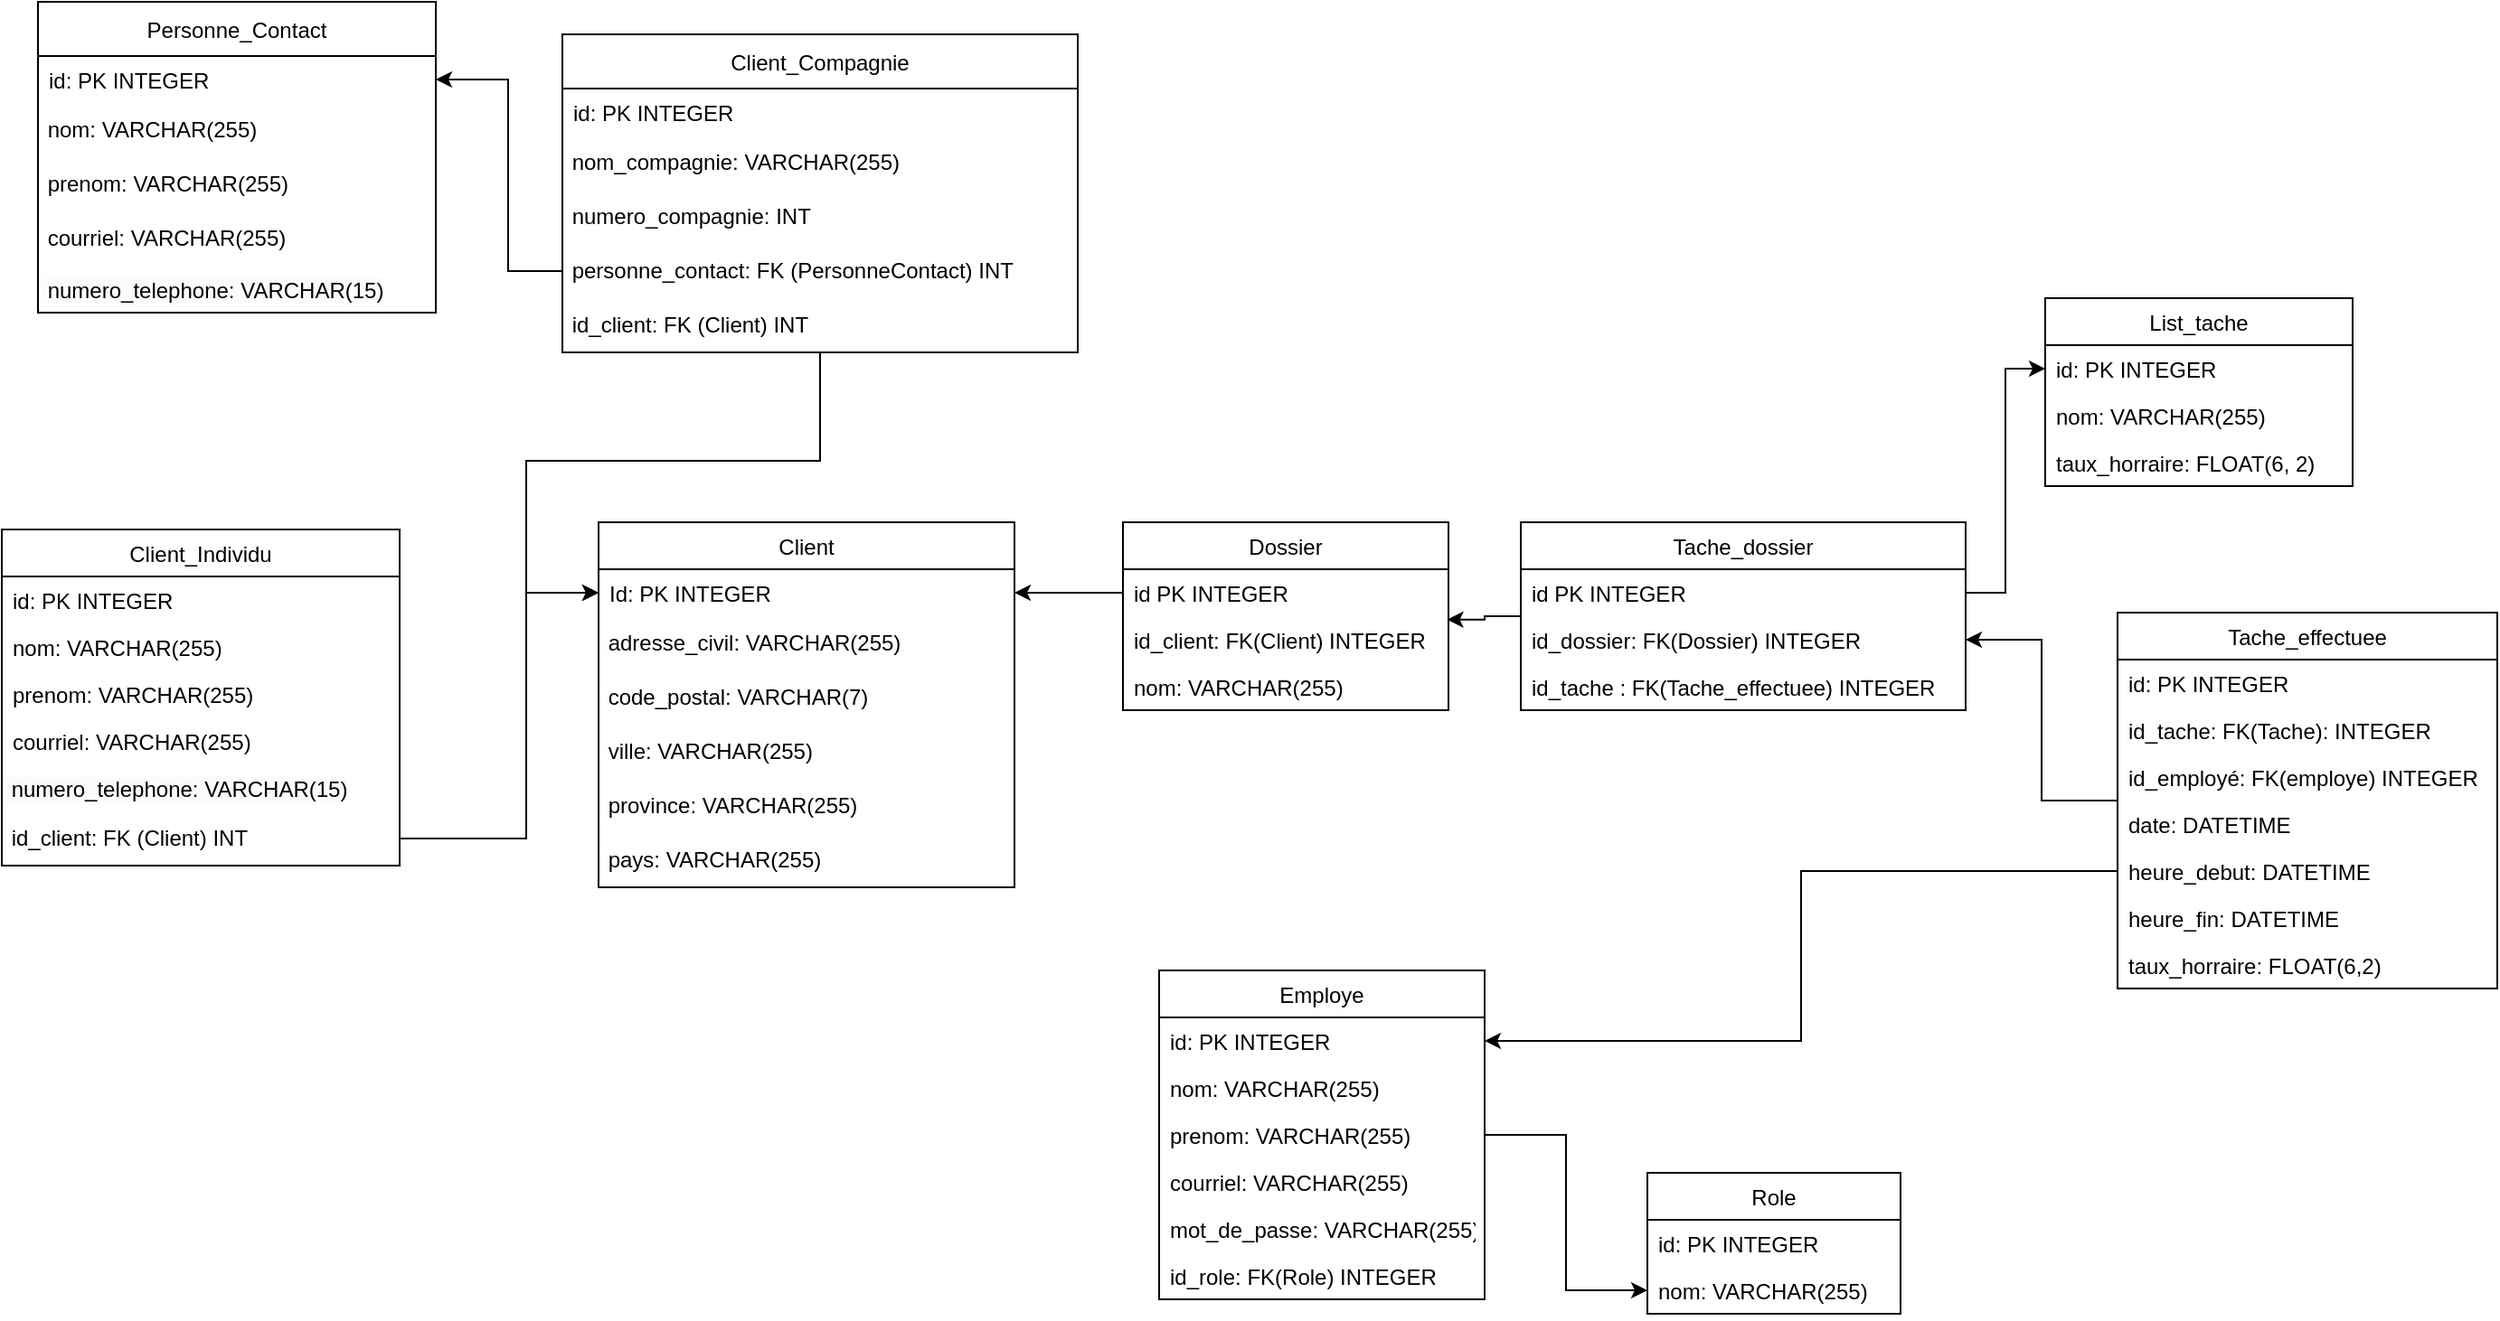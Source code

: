 <mxfile version="22.1.9" type="device">
  <diagram id="vCwnIYD7rUMOVge4N5CQ" name="Page-1">
    <mxGraphModel dx="2860" dy="2318" grid="1" gridSize="10" guides="1" tooltips="1" connect="1" arrows="1" fold="1" page="1" pageScale="1" pageWidth="827" pageHeight="1169" math="0" shadow="0">
      <root>
        <mxCell id="0" />
        <mxCell id="1" parent="0" />
        <mxCell id="4wIxJHXk1emyousp7Os_-34" value="Client" style="swimlane;fontStyle=0;childLayout=stackLayout;horizontal=1;startSize=26;fillColor=none;horizontalStack=0;resizeParent=1;resizeParentMax=0;resizeLast=0;collapsible=1;marginBottom=0;" parent="1" vertex="1">
          <mxGeometry x="-30" y="20" width="230" height="202" as="geometry" />
        </mxCell>
        <mxCell id="4wIxJHXk1emyousp7Os_-35" value="Id: PK INTEGER" style="text;strokeColor=none;fillColor=none;align=left;verticalAlign=top;spacingLeft=4;spacingRight=4;overflow=hidden;rotatable=0;points=[[0,0.5],[1,0.5]];portConstraint=eastwest;horizontal=1;" parent="4wIxJHXk1emyousp7Os_-34" vertex="1">
          <mxGeometry y="26" width="230" height="26" as="geometry" />
        </mxCell>
        <mxCell id="rgRgoGrkad4nU8nG-z7y-15" value="&amp;nbsp;adresse_civil: VARCHAR(255)" style="text;html=1;strokeColor=none;fillColor=none;align=left;verticalAlign=middle;whiteSpace=wrap;rounded=0;horizontal=1;" parent="4wIxJHXk1emyousp7Os_-34" vertex="1">
          <mxGeometry y="52" width="230" height="30" as="geometry" />
        </mxCell>
        <mxCell id="4wIxJHXk1emyousp7Os_-60" value="&amp;nbsp;code_postal: VARCHAR(7)" style="text;html=1;strokeColor=none;fillColor=none;align=left;verticalAlign=middle;whiteSpace=wrap;rounded=0;horizontal=1;" parent="4wIxJHXk1emyousp7Os_-34" vertex="1">
          <mxGeometry y="82" width="230" height="30" as="geometry" />
        </mxCell>
        <mxCell id="hwgIn3zWSp_uMAhBtMJm-1" value="&amp;nbsp;ville: VARCHAR(255)" style="text;html=1;strokeColor=none;fillColor=none;align=left;verticalAlign=middle;whiteSpace=wrap;rounded=0;horizontal=1;" parent="4wIxJHXk1emyousp7Os_-34" vertex="1">
          <mxGeometry y="112" width="230" height="30" as="geometry" />
        </mxCell>
        <mxCell id="4wIxJHXk1emyousp7Os_-63" value="&amp;nbsp;province: VARCHAR(255)" style="text;html=1;strokeColor=none;fillColor=none;align=left;verticalAlign=middle;whiteSpace=wrap;rounded=0;horizontal=1;" parent="4wIxJHXk1emyousp7Os_-34" vertex="1">
          <mxGeometry y="142" width="230" height="30" as="geometry" />
        </mxCell>
        <mxCell id="4wIxJHXk1emyousp7Os_-62" value="&amp;nbsp;pays: VARCHAR(255)" style="text;html=1;strokeColor=none;fillColor=none;align=left;verticalAlign=middle;whiteSpace=wrap;rounded=0;horizontal=1;" parent="4wIxJHXk1emyousp7Os_-34" vertex="1">
          <mxGeometry y="172" width="230" height="30" as="geometry" />
        </mxCell>
        <mxCell id="4wIxJHXk1emyousp7Os_-38" value="Dossier" style="swimlane;fontStyle=0;childLayout=stackLayout;horizontal=1;startSize=26;fillColor=none;horizontalStack=0;resizeParent=1;resizeParentMax=0;resizeLast=0;collapsible=1;marginBottom=0;" parent="1" vertex="1">
          <mxGeometry x="260" y="20" width="180" height="104" as="geometry" />
        </mxCell>
        <mxCell id="4wIxJHXk1emyousp7Os_-39" value="id PK INTEGER" style="text;strokeColor=none;fillColor=none;align=left;verticalAlign=top;spacingLeft=4;spacingRight=4;overflow=hidden;rotatable=0;points=[[0,0.5],[1,0.5]];portConstraint=eastwest;" parent="4wIxJHXk1emyousp7Os_-38" vertex="1">
          <mxGeometry y="26" width="180" height="26" as="geometry" />
        </mxCell>
        <mxCell id="4wIxJHXk1emyousp7Os_-64" value="id_client: FK(Client) INTEGER" style="text;strokeColor=none;fillColor=none;align=left;verticalAlign=top;spacingLeft=4;spacingRight=4;overflow=hidden;rotatable=0;points=[[0,0.5],[1,0.5]];portConstraint=eastwest;" parent="4wIxJHXk1emyousp7Os_-38" vertex="1">
          <mxGeometry y="52" width="180" height="26" as="geometry" />
        </mxCell>
        <mxCell id="4wIxJHXk1emyousp7Os_-40" value="nom: VARCHAR(255)" style="text;strokeColor=none;fillColor=none;align=left;verticalAlign=top;spacingLeft=4;spacingRight=4;overflow=hidden;rotatable=0;points=[[0,0.5],[1,0.5]];portConstraint=eastwest;" parent="4wIxJHXk1emyousp7Os_-38" vertex="1">
          <mxGeometry y="78" width="180" height="26" as="geometry" />
        </mxCell>
        <mxCell id="4wIxJHXk1emyousp7Os_-81" style="edgeStyle=orthogonalEdgeStyle;rounded=0;orthogonalLoop=1;jettySize=auto;html=1;entryX=0;entryY=0.5;entryDx=0;entryDy=0;" parent="1" source="4wIxJHXk1emyousp7Os_-46" target="4wIxJHXk1emyousp7Os_-74" edge="1">
          <mxGeometry relative="1" as="geometry" />
        </mxCell>
        <mxCell id="4wIxJHXk1emyousp7Os_-46" value="Employe" style="swimlane;fontStyle=0;childLayout=stackLayout;horizontal=1;startSize=26;fillColor=none;horizontalStack=0;resizeParent=1;resizeParentMax=0;resizeLast=0;collapsible=1;marginBottom=0;" parent="1" vertex="1">
          <mxGeometry x="280" y="268" width="180" height="182" as="geometry" />
        </mxCell>
        <mxCell id="4wIxJHXk1emyousp7Os_-47" value="id: PK INTEGER" style="text;strokeColor=none;fillColor=none;align=left;verticalAlign=top;spacingLeft=4;spacingRight=4;overflow=hidden;rotatable=0;points=[[0,0.5],[1,0.5]];portConstraint=eastwest;" parent="4wIxJHXk1emyousp7Os_-46" vertex="1">
          <mxGeometry y="26" width="180" height="26" as="geometry" />
        </mxCell>
        <mxCell id="4wIxJHXk1emyousp7Os_-48" value="nom: VARCHAR(255)" style="text;strokeColor=none;fillColor=none;align=left;verticalAlign=top;spacingLeft=4;spacingRight=4;overflow=hidden;rotatable=0;points=[[0,0.5],[1,0.5]];portConstraint=eastwest;" parent="4wIxJHXk1emyousp7Os_-46" vertex="1">
          <mxGeometry y="52" width="180" height="26" as="geometry" />
        </mxCell>
        <mxCell id="4wIxJHXk1emyousp7Os_-49" value="prenom: VARCHAR(255)" style="text;strokeColor=none;fillColor=none;align=left;verticalAlign=top;spacingLeft=4;spacingRight=4;overflow=hidden;rotatable=0;points=[[0,0.5],[1,0.5]];portConstraint=eastwest;" parent="4wIxJHXk1emyousp7Os_-46" vertex="1">
          <mxGeometry y="78" width="180" height="26" as="geometry" />
        </mxCell>
        <mxCell id="4wIxJHXk1emyousp7Os_-85" value="courriel: VARCHAR(255)" style="text;strokeColor=none;fillColor=none;align=left;verticalAlign=top;spacingLeft=4;spacingRight=4;overflow=hidden;rotatable=0;points=[[0,0.5],[1,0.5]];portConstraint=eastwest;" parent="4wIxJHXk1emyousp7Os_-46" vertex="1">
          <mxGeometry y="104" width="180" height="26" as="geometry" />
        </mxCell>
        <mxCell id="4wIxJHXk1emyousp7Os_-70" value="mot_de_passe: VARCHAR(255)" style="text;strokeColor=none;fillColor=none;align=left;verticalAlign=top;spacingLeft=4;spacingRight=4;overflow=hidden;rotatable=0;points=[[0,0.5],[1,0.5]];portConstraint=eastwest;" parent="4wIxJHXk1emyousp7Os_-46" vertex="1">
          <mxGeometry y="130" width="180" height="26" as="geometry" />
        </mxCell>
        <mxCell id="4wIxJHXk1emyousp7Os_-71" value="id_role: FK(Role) INTEGER" style="text;strokeColor=none;fillColor=none;align=left;verticalAlign=top;spacingLeft=4;spacingRight=4;overflow=hidden;rotatable=0;points=[[0,0.5],[1,0.5]];portConstraint=eastwest;" parent="4wIxJHXk1emyousp7Os_-46" vertex="1">
          <mxGeometry y="156" width="180" height="26" as="geometry" />
        </mxCell>
        <mxCell id="4wIxJHXk1emyousp7Os_-84" style="edgeStyle=orthogonalEdgeStyle;rounded=0;orthogonalLoop=1;jettySize=auto;html=1;entryX=0.996;entryY=0.072;entryDx=0;entryDy=0;entryPerimeter=0;" parent="1" source="4wIxJHXk1emyousp7Os_-50" target="4wIxJHXk1emyousp7Os_-64" edge="1">
          <mxGeometry relative="1" as="geometry" />
        </mxCell>
        <mxCell id="4wIxJHXk1emyousp7Os_-50" value="Tache_dossier" style="swimlane;fontStyle=0;childLayout=stackLayout;horizontal=1;startSize=26;fillColor=none;horizontalStack=0;resizeParent=1;resizeParentMax=0;resizeLast=0;collapsible=1;marginBottom=0;" parent="1" vertex="1">
          <mxGeometry x="480" y="20" width="246" height="104" as="geometry" />
        </mxCell>
        <mxCell id="4wIxJHXk1emyousp7Os_-51" value="id PK INTEGER" style="text;strokeColor=none;fillColor=none;align=left;verticalAlign=top;spacingLeft=4;spacingRight=4;overflow=hidden;rotatable=0;points=[[0,0.5],[1,0.5]];portConstraint=eastwest;" parent="4wIxJHXk1emyousp7Os_-50" vertex="1">
          <mxGeometry y="26" width="246" height="26" as="geometry" />
        </mxCell>
        <mxCell id="4wIxJHXk1emyousp7Os_-52" value="id_dossier: FK(Dossier) INTEGER" style="text;strokeColor=none;fillColor=none;align=left;verticalAlign=top;spacingLeft=4;spacingRight=4;overflow=hidden;rotatable=0;points=[[0,0.5],[1,0.5]];portConstraint=eastwest;" parent="4wIxJHXk1emyousp7Os_-50" vertex="1">
          <mxGeometry y="52" width="246" height="26" as="geometry" />
        </mxCell>
        <mxCell id="4wIxJHXk1emyousp7Os_-53" value="id_tache : FK(Tache_effectuee) INTEGER" style="text;strokeColor=none;fillColor=none;align=left;verticalAlign=top;spacingLeft=4;spacingRight=4;overflow=hidden;rotatable=0;points=[[0,0.5],[1,0.5]];portConstraint=eastwest;" parent="4wIxJHXk1emyousp7Os_-50" vertex="1">
          <mxGeometry y="78" width="246" height="26" as="geometry" />
        </mxCell>
        <mxCell id="4wIxJHXk1emyousp7Os_-80" style="edgeStyle=orthogonalEdgeStyle;rounded=0;orthogonalLoop=1;jettySize=auto;html=1;entryX=1;entryY=0.5;entryDx=0;entryDy=0;" parent="1" source="4wIxJHXk1emyousp7Os_-54" target="4wIxJHXk1emyousp7Os_-52" edge="1">
          <mxGeometry relative="1" as="geometry" />
        </mxCell>
        <mxCell id="4wIxJHXk1emyousp7Os_-54" value="Tache_effectuee" style="swimlane;fontStyle=0;childLayout=stackLayout;horizontal=1;startSize=26;fillColor=none;horizontalStack=0;resizeParent=1;resizeParentMax=0;resizeLast=0;collapsible=1;marginBottom=0;" parent="1" vertex="1">
          <mxGeometry x="810" y="70" width="210" height="208" as="geometry" />
        </mxCell>
        <mxCell id="4wIxJHXk1emyousp7Os_-55" value="id: PK INTEGER" style="text;strokeColor=none;fillColor=none;align=left;verticalAlign=top;spacingLeft=4;spacingRight=4;overflow=hidden;rotatable=0;points=[[0,0.5],[1,0.5]];portConstraint=eastwest;" parent="4wIxJHXk1emyousp7Os_-54" vertex="1">
          <mxGeometry y="26" width="210" height="26" as="geometry" />
        </mxCell>
        <mxCell id="4wIxJHXk1emyousp7Os_-56" value="id_tache: FK(Tache): INTEGER" style="text;strokeColor=none;fillColor=none;align=left;verticalAlign=top;spacingLeft=4;spacingRight=4;overflow=hidden;rotatable=0;points=[[0,0.5],[1,0.5]];portConstraint=eastwest;" parent="4wIxJHXk1emyousp7Os_-54" vertex="1">
          <mxGeometry y="52" width="210" height="26" as="geometry" />
        </mxCell>
        <mxCell id="4wIxJHXk1emyousp7Os_-57" value="id_employé: FK(employe) INTEGER" style="text;strokeColor=none;fillColor=none;align=left;verticalAlign=top;spacingLeft=4;spacingRight=4;overflow=hidden;rotatable=0;points=[[0,0.5],[1,0.5]];portConstraint=eastwest;" parent="4wIxJHXk1emyousp7Os_-54" vertex="1">
          <mxGeometry y="78" width="210" height="26" as="geometry" />
        </mxCell>
        <mxCell id="4wIxJHXk1emyousp7Os_-65" value="date: DATETIME" style="text;strokeColor=none;fillColor=none;align=left;verticalAlign=top;spacingLeft=4;spacingRight=4;overflow=hidden;rotatable=0;points=[[0,0.5],[1,0.5]];portConstraint=eastwest;" parent="4wIxJHXk1emyousp7Os_-54" vertex="1">
          <mxGeometry y="104" width="210" height="26" as="geometry" />
        </mxCell>
        <mxCell id="4wIxJHXk1emyousp7Os_-66" value="heure_debut: DATETIME" style="text;strokeColor=none;fillColor=none;align=left;verticalAlign=top;spacingLeft=4;spacingRight=4;overflow=hidden;rotatable=0;points=[[0,0.5],[1,0.5]];portConstraint=eastwest;" parent="4wIxJHXk1emyousp7Os_-54" vertex="1">
          <mxGeometry y="130" width="210" height="26" as="geometry" />
        </mxCell>
        <mxCell id="4wIxJHXk1emyousp7Os_-67" value="heure_fin: DATETIME" style="text;strokeColor=none;fillColor=none;align=left;verticalAlign=top;spacingLeft=4;spacingRight=4;overflow=hidden;rotatable=0;points=[[0,0.5],[1,0.5]];portConstraint=eastwest;" parent="4wIxJHXk1emyousp7Os_-54" vertex="1">
          <mxGeometry y="156" width="210" height="26" as="geometry" />
        </mxCell>
        <mxCell id="4wIxJHXk1emyousp7Os_-69" value="taux_horraire: FLOAT(6,2)" style="text;strokeColor=none;fillColor=none;align=left;verticalAlign=top;spacingLeft=4;spacingRight=4;overflow=hidden;rotatable=0;points=[[0,0.5],[1,0.5]];portConstraint=eastwest;" parent="4wIxJHXk1emyousp7Os_-54" vertex="1">
          <mxGeometry y="182" width="210" height="26" as="geometry" />
        </mxCell>
        <mxCell id="4wIxJHXk1emyousp7Os_-72" value="Role" style="swimlane;fontStyle=0;childLayout=stackLayout;horizontal=1;startSize=26;fillColor=none;horizontalStack=0;resizeParent=1;resizeParentMax=0;resizeLast=0;collapsible=1;marginBottom=0;" parent="1" vertex="1">
          <mxGeometry x="550" y="380" width="140" height="78" as="geometry" />
        </mxCell>
        <mxCell id="4wIxJHXk1emyousp7Os_-73" value="id: PK INTEGER" style="text;strokeColor=none;fillColor=none;align=left;verticalAlign=top;spacingLeft=4;spacingRight=4;overflow=hidden;rotatable=0;points=[[0,0.5],[1,0.5]];portConstraint=eastwest;" parent="4wIxJHXk1emyousp7Os_-72" vertex="1">
          <mxGeometry y="26" width="140" height="26" as="geometry" />
        </mxCell>
        <mxCell id="4wIxJHXk1emyousp7Os_-74" value="nom: VARCHAR(255)" style="text;strokeColor=none;fillColor=none;align=left;verticalAlign=top;spacingLeft=4;spacingRight=4;overflow=hidden;rotatable=0;points=[[0,0.5],[1,0.5]];portConstraint=eastwest;" parent="4wIxJHXk1emyousp7Os_-72" vertex="1">
          <mxGeometry y="52" width="140" height="26" as="geometry" />
        </mxCell>
        <mxCell id="4wIxJHXk1emyousp7Os_-82" style="edgeStyle=orthogonalEdgeStyle;rounded=0;orthogonalLoop=1;jettySize=auto;html=1;" parent="1" source="4wIxJHXk1emyousp7Os_-66" target="4wIxJHXk1emyousp7Os_-47" edge="1">
          <mxGeometry relative="1" as="geometry" />
        </mxCell>
        <mxCell id="4wIxJHXk1emyousp7Os_-86" value="List_tache" style="swimlane;fontStyle=0;childLayout=stackLayout;horizontal=1;startSize=26;fillColor=none;horizontalStack=0;resizeParent=1;resizeParentMax=0;resizeLast=0;collapsible=1;marginBottom=0;" parent="1" vertex="1">
          <mxGeometry x="770" y="-104" width="170" height="104" as="geometry" />
        </mxCell>
        <mxCell id="4wIxJHXk1emyousp7Os_-87" value="id: PK INTEGER" style="text;strokeColor=none;fillColor=none;align=left;verticalAlign=top;spacingLeft=4;spacingRight=4;overflow=hidden;rotatable=0;points=[[0,0.5],[1,0.5]];portConstraint=eastwest;" parent="4wIxJHXk1emyousp7Os_-86" vertex="1">
          <mxGeometry y="26" width="170" height="26" as="geometry" />
        </mxCell>
        <mxCell id="4wIxJHXk1emyousp7Os_-89" value="nom: VARCHAR(255)" style="text;strokeColor=none;fillColor=none;align=left;verticalAlign=top;spacingLeft=4;spacingRight=4;overflow=hidden;rotatable=0;points=[[0,0.5],[1,0.5]];portConstraint=eastwest;" parent="4wIxJHXk1emyousp7Os_-86" vertex="1">
          <mxGeometry y="52" width="170" height="26" as="geometry" />
        </mxCell>
        <mxCell id="4wIxJHXk1emyousp7Os_-90" value="taux_horraire: FLOAT(6, 2)" style="text;strokeColor=none;fillColor=none;align=left;verticalAlign=top;spacingLeft=4;spacingRight=4;overflow=hidden;rotatable=0;points=[[0,0.5],[1,0.5]];portConstraint=eastwest;" parent="4wIxJHXk1emyousp7Os_-86" vertex="1">
          <mxGeometry y="78" width="170" height="26" as="geometry" />
        </mxCell>
        <mxCell id="4wIxJHXk1emyousp7Os_-92" style="edgeStyle=orthogonalEdgeStyle;rounded=0;orthogonalLoop=1;jettySize=auto;html=1;entryX=0;entryY=0.5;entryDx=0;entryDy=0;" parent="1" source="4wIxJHXk1emyousp7Os_-51" target="4wIxJHXk1emyousp7Os_-87" edge="1">
          <mxGeometry relative="1" as="geometry" />
        </mxCell>
        <mxCell id="Gk4UGkbsEqtqd8Sh7Zav-1" value="Client_Compagnie" style="swimlane;fontStyle=0;childLayout=stackLayout;horizontal=1;startSize=30;fillColor=none;horizontalStack=0;resizeParent=1;resizeParentMax=0;resizeLast=0;collapsible=1;marginBottom=0;" parent="1" vertex="1">
          <mxGeometry x="-50" y="-250" width="285" height="176" as="geometry" />
        </mxCell>
        <mxCell id="Gk4UGkbsEqtqd8Sh7Zav-2" value="id: PK INTEGER" style="text;strokeColor=none;fillColor=none;align=left;verticalAlign=top;spacingLeft=4;spacingRight=4;overflow=hidden;rotatable=0;points=[[0,0.5],[1,0.5]];portConstraint=eastwest;" parent="Gk4UGkbsEqtqd8Sh7Zav-1" vertex="1">
          <mxGeometry y="30" width="285" height="26" as="geometry" />
        </mxCell>
        <mxCell id="rgRgoGrkad4nU8nG-z7y-7" value="&amp;nbsp;nom_compagnie: VARCHAR(255)" style="text;html=1;strokeColor=none;fillColor=none;align=left;verticalAlign=middle;whiteSpace=wrap;rounded=0;horizontal=1;" parent="Gk4UGkbsEqtqd8Sh7Zav-1" vertex="1">
          <mxGeometry y="56" width="285" height="30" as="geometry" />
        </mxCell>
        <mxCell id="rgRgoGrkad4nU8nG-z7y-17" value="&amp;nbsp;numero_compagnie: INT" style="text;html=1;strokeColor=none;fillColor=none;align=left;verticalAlign=middle;whiteSpace=wrap;rounded=0;horizontal=1;" parent="Gk4UGkbsEqtqd8Sh7Zav-1" vertex="1">
          <mxGeometry y="86" width="285" height="30" as="geometry" />
        </mxCell>
        <mxCell id="rgRgoGrkad4nU8nG-z7y-27" value="&amp;nbsp;personne_contact: FK (PersonneContact) INT" style="text;html=1;strokeColor=none;fillColor=none;align=left;verticalAlign=middle;whiteSpace=wrap;rounded=0;horizontal=1;" parent="Gk4UGkbsEqtqd8Sh7Zav-1" vertex="1">
          <mxGeometry y="116" width="285" height="30" as="geometry" />
        </mxCell>
        <mxCell id="rgRgoGrkad4nU8nG-z7y-30" value="&amp;nbsp;id_client: FK (Client) INT" style="text;html=1;strokeColor=none;fillColor=none;align=left;verticalAlign=middle;whiteSpace=wrap;rounded=0;horizontal=1;" parent="Gk4UGkbsEqtqd8Sh7Zav-1" vertex="1">
          <mxGeometry y="146" width="285" height="30" as="geometry" />
        </mxCell>
        <mxCell id="Gk4UGkbsEqtqd8Sh7Zav-11" value="Client_Individu" style="swimlane;fontStyle=0;childLayout=stackLayout;horizontal=1;startSize=26;fillColor=none;horizontalStack=0;resizeParent=1;resizeParentMax=0;resizeLast=0;collapsible=1;marginBottom=0;" parent="1" vertex="1">
          <mxGeometry x="-360" y="24" width="220" height="186" as="geometry" />
        </mxCell>
        <mxCell id="Gk4UGkbsEqtqd8Sh7Zav-12" value="id: PK INTEGER" style="text;strokeColor=none;fillColor=none;align=left;verticalAlign=top;spacingLeft=4;spacingRight=4;overflow=hidden;rotatable=0;points=[[0,0.5],[1,0.5]];portConstraint=eastwest;" parent="Gk4UGkbsEqtqd8Sh7Zav-11" vertex="1">
          <mxGeometry y="26" width="220" height="26" as="geometry" />
        </mxCell>
        <mxCell id="rgRgoGrkad4nU8nG-z7y-2" value="nom: VARCHAR(255)" style="text;strokeColor=none;fillColor=none;align=left;verticalAlign=top;spacingLeft=4;spacingRight=4;overflow=hidden;rotatable=0;points=[[0,0.5],[1,0.5]];portConstraint=eastwest;" parent="Gk4UGkbsEqtqd8Sh7Zav-11" vertex="1">
          <mxGeometry y="52" width="220" height="26" as="geometry" />
        </mxCell>
        <mxCell id="Gk4UGkbsEqtqd8Sh7Zav-13" value="prenom: VARCHAR(255)" style="text;strokeColor=none;fillColor=none;align=left;verticalAlign=top;spacingLeft=4;spacingRight=4;overflow=hidden;rotatable=0;points=[[0,0.5],[1,0.5]];portConstraint=eastwest;" parent="Gk4UGkbsEqtqd8Sh7Zav-11" vertex="1">
          <mxGeometry y="78" width="220" height="26" as="geometry" />
        </mxCell>
        <mxCell id="rgRgoGrkad4nU8nG-z7y-18" value="courriel: VARCHAR(255)" style="text;strokeColor=none;fillColor=none;align=left;verticalAlign=top;spacingLeft=4;spacingRight=4;overflow=hidden;rotatable=0;points=[[0,0.5],[1,0.5]];portConstraint=eastwest;" parent="Gk4UGkbsEqtqd8Sh7Zav-11" vertex="1">
          <mxGeometry y="104" width="220" height="26" as="geometry" />
        </mxCell>
        <mxCell id="rgRgoGrkad4nU8nG-z7y-1" value="&lt;span style=&quot;color: rgb(0, 0, 0); font-family: Helvetica; font-size: 12px; font-style: normal; font-variant-ligatures: normal; font-variant-caps: normal; font-weight: 400; letter-spacing: normal; orphans: 2; text-align: left; text-indent: 0px; text-transform: none; widows: 2; word-spacing: 0px; -webkit-text-stroke-width: 0px; background-color: rgb(251, 251, 251); text-decoration-thickness: initial; text-decoration-style: initial; text-decoration-color: initial; float: none; display: inline !important;&quot;&gt;&amp;nbsp;numero_telephone: VARCHAR(15)&lt;/span&gt;&lt;span style=&quot;border-color: var(--border-color); font-style: normal; font-variant-ligatures: normal; font-variant-caps: normal; font-weight: 400; letter-spacing: normal; orphans: 2; text-align: left; text-indent: 0px; text-transform: none; widows: 2; word-spacing: 0px; -webkit-text-stroke-width: 0px; background-color: rgb(251, 251, 251); text-decoration-thickness: initial; text-decoration-style: initial; text-decoration-color: initial; color: rgba(0, 0, 0, 0); font-family: monospace; font-size: 0px;&quot;&gt;%3CmxGraphModel%3E%3Croot%3E%3CmxCell%20id%3D%220%22%2F%3E%3CmxCell%20id%3D%221%22%20parent%3D%220%22%2F%3E%3CmxCell%20id%3D%222%22%20value%3D%22Courriel%22%20style%3D%22text%3Bhtml%3D1%3BstrokeColor%3Dnone%3BfillColor%3Dnone%3Balign%3Dleft%3BverticalAlign%3Dmiddle%3BwhiteSpace%3Dwrap%3Brounded%3D0%3B%22%20vertex%3D%221%22%20parent%3D%221%22%3E%3CmxGeometry%20x%3D%2240%22%20y%3D%22154%22%20width%3D%22140%22%20height%3D%2230%22%20as%3D%22geometry%22%2F%3E%3C%2FmxCell%3E%3C%2Froot%3E%3C%2FmxGraphModel%3&lt;/span&gt;" style="text;whiteSpace=wrap;html=1;" parent="Gk4UGkbsEqtqd8Sh7Zav-11" vertex="1">
          <mxGeometry y="130" width="220" height="26" as="geometry" />
        </mxCell>
        <mxCell id="rgRgoGrkad4nU8nG-z7y-31" value="&amp;nbsp;id_client: FK (Client) INT" style="text;html=1;strokeColor=none;fillColor=none;align=left;verticalAlign=middle;whiteSpace=wrap;rounded=0;horizontal=1;" parent="Gk4UGkbsEqtqd8Sh7Zav-11" vertex="1">
          <mxGeometry y="156" width="220" height="30" as="geometry" />
        </mxCell>
        <mxCell id="Gk4UGkbsEqtqd8Sh7Zav-21" style="edgeStyle=orthogonalEdgeStyle;rounded=0;orthogonalLoop=1;jettySize=auto;html=1;entryX=1;entryY=0.5;entryDx=0;entryDy=0;" parent="1" source="4wIxJHXk1emyousp7Os_-39" target="4wIxJHXk1emyousp7Os_-35" edge="1">
          <mxGeometry relative="1" as="geometry" />
        </mxCell>
        <mxCell id="rgRgoGrkad4nU8nG-z7y-20" value="Personne_Contact" style="swimlane;fontStyle=0;childLayout=stackLayout;horizontal=1;startSize=30;fillColor=none;horizontalStack=0;resizeParent=1;resizeParentMax=0;resizeLast=0;collapsible=1;marginBottom=0;" parent="1" vertex="1">
          <mxGeometry x="-340" y="-268" width="220" height="172" as="geometry" />
        </mxCell>
        <mxCell id="rgRgoGrkad4nU8nG-z7y-21" value="id: PK INTEGER" style="text;strokeColor=none;fillColor=none;align=left;verticalAlign=top;spacingLeft=4;spacingRight=4;overflow=hidden;rotatable=0;points=[[0,0.5],[1,0.5]];portConstraint=eastwest;" parent="rgRgoGrkad4nU8nG-z7y-20" vertex="1">
          <mxGeometry y="30" width="220" height="26" as="geometry" />
        </mxCell>
        <mxCell id="rgRgoGrkad4nU8nG-z7y-22" value="&amp;nbsp;nom: VARCHAR(255)" style="text;html=1;strokeColor=none;fillColor=none;align=left;verticalAlign=middle;whiteSpace=wrap;rounded=0;horizontal=1;" parent="rgRgoGrkad4nU8nG-z7y-20" vertex="1">
          <mxGeometry y="56" width="220" height="30" as="geometry" />
        </mxCell>
        <mxCell id="rgRgoGrkad4nU8nG-z7y-23" value="&amp;nbsp;prenom: VARCHAR(255)" style="text;html=1;strokeColor=none;fillColor=none;align=left;verticalAlign=middle;whiteSpace=wrap;rounded=0;horizontal=1;" parent="rgRgoGrkad4nU8nG-z7y-20" vertex="1">
          <mxGeometry y="86" width="220" height="30" as="geometry" />
        </mxCell>
        <mxCell id="rgRgoGrkad4nU8nG-z7y-25" value="&amp;nbsp;courriel: VARCHAR(255)" style="text;html=1;strokeColor=none;fillColor=none;align=left;verticalAlign=middle;whiteSpace=wrap;rounded=0;horizontal=1;" parent="rgRgoGrkad4nU8nG-z7y-20" vertex="1">
          <mxGeometry y="116" width="220" height="30" as="geometry" />
        </mxCell>
        <mxCell id="rgRgoGrkad4nU8nG-z7y-26" value="&lt;span style=&quot;color: rgb(0, 0, 0); font-family: Helvetica; font-size: 12px; font-style: normal; font-variant-ligatures: normal; font-variant-caps: normal; font-weight: 400; letter-spacing: normal; orphans: 2; text-align: left; text-indent: 0px; text-transform: none; widows: 2; word-spacing: 0px; -webkit-text-stroke-width: 0px; background-color: rgb(251, 251, 251); text-decoration-thickness: initial; text-decoration-style: initial; text-decoration-color: initial; float: none; display: inline !important;&quot;&gt;&amp;nbsp;numero_telephone: VARCHAR(15)&lt;/span&gt;&lt;span style=&quot;border-color: var(--border-color); font-style: normal; font-variant-ligatures: normal; font-variant-caps: normal; font-weight: 400; letter-spacing: normal; orphans: 2; text-align: left; text-indent: 0px; text-transform: none; widows: 2; word-spacing: 0px; -webkit-text-stroke-width: 0px; background-color: rgb(251, 251, 251); text-decoration-thickness: initial; text-decoration-style: initial; text-decoration-color: initial; color: rgba(0, 0, 0, 0); font-family: monospace; font-size: 0px;&quot;&gt;%3CmxGraphModel%3E%3Croot%3E%3CmxCell%20id%3D%220%22%2F%3E%3CmxCell%20id%3D%221%22%20parent%3D%220%22%2F%3E%3CmxCell%20id%3D%222%22%20value%3D%22Courriel%22%20style%3D%22text%3Bhtml%3D1%3BstrokeColor%3Dnone%3BfillColor%3Dnone%3Balign%3Dleft%3BverticalAlign%3Dmiddle%3BwhiteSpace%3Dwrap%3Brounded%3D0%3B%22%20vertex%3D%221%22%20parent%3D%221%22%3E%3CmxGeometry%20x%3D%2240%22%20y%3D%22154%22%20width%3D%22140%22%20height%3D%2230%22%20as%3D%22geometry%22%2F%3E%3C%2FmxCell%3E%3C%2Froot%3E%3C%2FmxGraphModel%3&lt;/span&gt;" style="text;whiteSpace=wrap;html=1;" parent="rgRgoGrkad4nU8nG-z7y-20" vertex="1">
          <mxGeometry y="146" width="220" height="26" as="geometry" />
        </mxCell>
        <mxCell id="rgRgoGrkad4nU8nG-z7y-29" style="edgeStyle=orthogonalEdgeStyle;rounded=0;orthogonalLoop=1;jettySize=auto;html=1;entryX=1;entryY=0.5;entryDx=0;entryDy=0;" parent="1" source="rgRgoGrkad4nU8nG-z7y-27" target="rgRgoGrkad4nU8nG-z7y-21" edge="1">
          <mxGeometry relative="1" as="geometry">
            <Array as="points">
              <mxPoint x="-80" y="-119" />
              <mxPoint x="-80" y="-225" />
            </Array>
          </mxGeometry>
        </mxCell>
        <mxCell id="rgRgoGrkad4nU8nG-z7y-32" style="edgeStyle=orthogonalEdgeStyle;rounded=0;orthogonalLoop=1;jettySize=auto;html=1;entryX=0;entryY=0.5;entryDx=0;entryDy=0;" parent="1" source="rgRgoGrkad4nU8nG-z7y-30" target="4wIxJHXk1emyousp7Os_-35" edge="1">
          <mxGeometry relative="1" as="geometry" />
        </mxCell>
        <mxCell id="rgRgoGrkad4nU8nG-z7y-33" style="edgeStyle=orthogonalEdgeStyle;rounded=0;orthogonalLoop=1;jettySize=auto;html=1;entryX=0;entryY=0.5;entryDx=0;entryDy=0;" parent="1" source="rgRgoGrkad4nU8nG-z7y-31" target="4wIxJHXk1emyousp7Os_-35" edge="1">
          <mxGeometry relative="1" as="geometry">
            <Array as="points">
              <mxPoint x="-70" y="195" />
              <mxPoint x="-70" y="59" />
            </Array>
          </mxGeometry>
        </mxCell>
      </root>
    </mxGraphModel>
  </diagram>
</mxfile>
